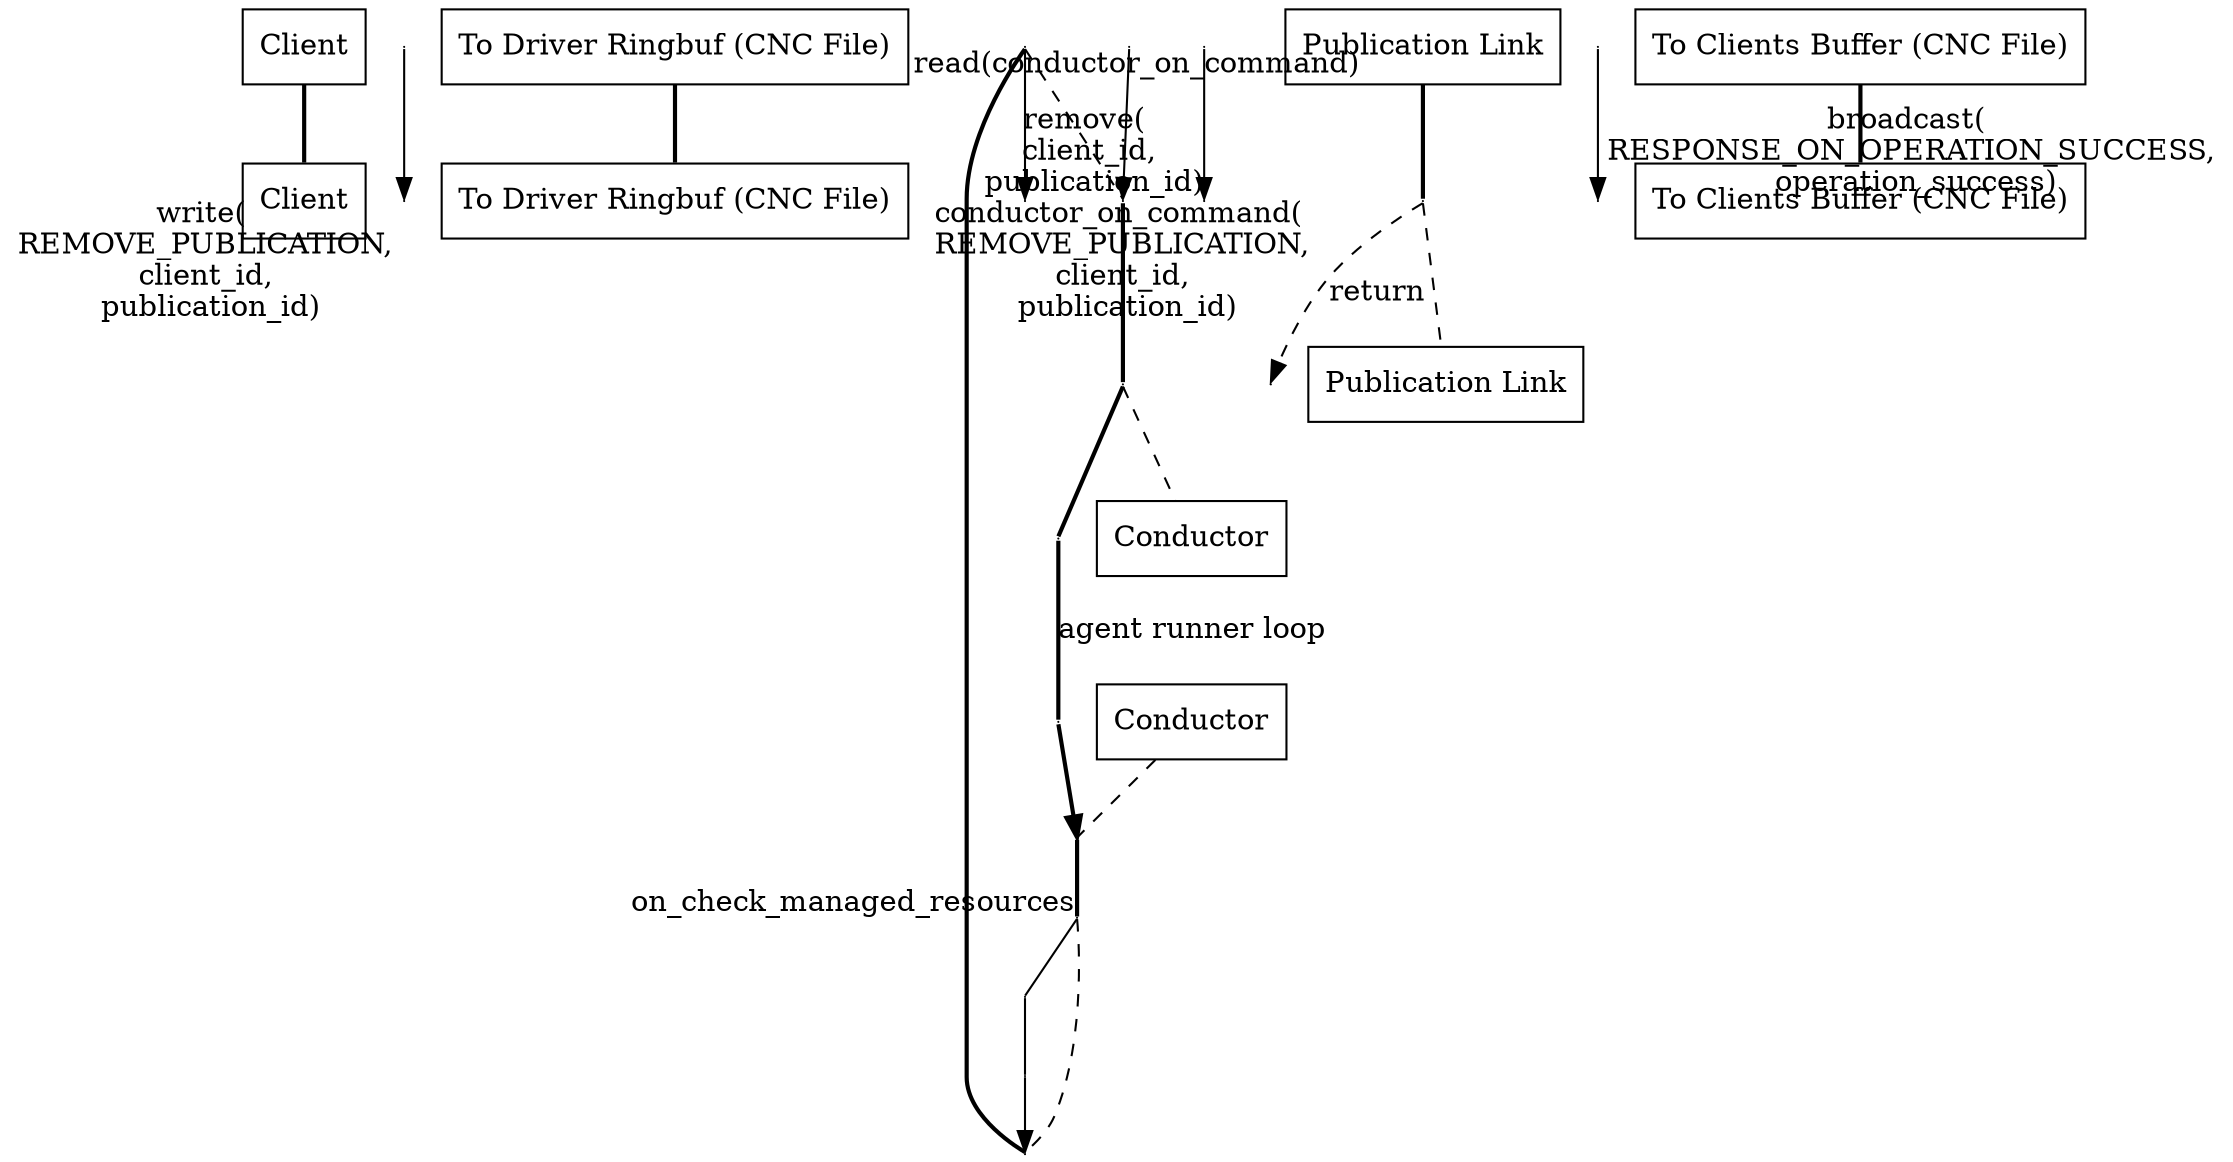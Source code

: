 digraph remove_publication_sequence_diagram {
  client__head [ label="Client" pos="0,0!" shape="record" ];
  client__write [ pos="0,-1!" shape="point" width="0" ]
  client__foot [ label="Client" pos="0,-10!" shape="record" ];
  to_driver_ringbuf__head [ label="To Driver Ringbuf (CNC File)" pos="3,0!" shape="record" ];
  to_driver_ringbuf__write [ pos="3,-1!" shape="point" width="0" ]
  to_driver_ringbuf__read [ pos="3,-4!" shape="point" width="0" ]
  to_driver_ringbuf__on_command [ pos="3,-5!" shape="point" width="0" ]
  to_driver_ringbuf__foot [ label="To Driver Ringbuf (CNC File)" pos="3,-10!" shape="record" ];
  conductor__head [ label="Conductor" pos="6,0!" shape="record" ];
  conductor__loop_begin [ pos="6,-1!" shape="point" width="0" ];
  conductor__ret_loop_begin [ pos="6.5,-1!" shape="point" width="0" ];
  conductor__on_check [ pos="6,-2!" shape="point" width="0" ];
  conductor__begin_on_check [ pos="5.5,-2!" shape="point" width="0" ];
  conductor__end_on_check [ pos="5.5,-3!" shape="point" width="0" ];
  conductor__ret_on_check [ pos="6,-3!" shape="point" width="0" ];
  conductor__read [ pos="6,-4!" shape="point" width="0" ]
  conductor__on_command [ pos="6,-5!" shape="point" width="0" ]
  conductor__remove [ pos="6,-6!" shape="point" width="0" ]
  conductor__ret_remove [ pos="6,-7!" shape="point" width="0" ]
  conductor__broadcast [ pos="6,-8!" shape="point" width="0" ]
  conductor__loop_end [ pos="6,-9!" shape="point" width="0" ];
  conductor__ret_loop_end [ pos="6.5,-9!" shape="point" width="0" ];
  conductor__foot [ label="Conductor" pos="6,-10!" shape="record" ];
  to_clients_buffer__head [ label="To Clients Buffer (CNC File)" pos="9,0!" shape="record" ];
  to_clients_buffer__broadcast [ pos="9,-8!" shape="point" width="0" ]
  to_clients_buffer__foot [ label="To Clients Buffer (CNC File)" pos="9,-10!" shape="record" ];
  publication_link__head [ label="Publication Link" pos="12,0!" shape="record" ];
  publication_link__remove [ pos="12,-6!" shape="point" width="0" ]
  publication_link__ret_remove [ pos="12,-7!" shape="point" width="0" ]
  publication_link__foot [ label="Publication Link" pos="12,-10!" shape="record" ];

  client__head -> client__foot [ dir="none" style="bold" ]
  to_driver_ringbuf__head -> to_driver_ringbuf__foot [ dir="none" style="bold" ]
  conductor__head -> conductor__loop_begin [ dir="none" style="dashed" ]
  conductor__loop_begin -> conductor__on_check [ dir="none" style="bold" ]
  conductor__on_check -> conductor__ret_on_check [ dir="none" style="dashed" ]
  conductor__ret_on_check -> conductor__read [ dir="none" style="bold" ]
  conductor__read -> conductor__on_command [ dir="none" style="dashed" ]
  conductor__on_command -> conductor__loop_end [ dir="none" style="bold" ]
  conductor__loop_end -> conductor__foot [ dir="none" style="dashed" ]
  to_clients_buffer__head -> to_clients_buffer__foot [ dir="none" style="bold" ]
  publication_link__head -> publication_link__ret_remove [ dir="none" style="bold" ]
  publication_link__ret_remove -> publication_link__foot [ dir="none" style="dashed" ]

  client__write -> to_driver_ringbuf__write [ headlabel="write( \n REMOVE_PUBLICATION, \n client_id, \n publication_id)" style="solid" ]
  conductor__on_check -> conductor__begin_on_check [ taillabel="on_check_managed_resources" dir="none" style="solid" ]
  conductor__begin_on_check -> conductor__end_on_check [ dir="none" style="solid" ]
  conductor__end_on_check -> conductor__ret_on_check [ style="solid" ]
  conductor__read -> to_driver_ringbuf__read [ taillabel="read(conductor_on_command)" style="solid" ]
  to_driver_ringbuf__on_command -> conductor__on_command [ headlabel="conductor_on_command( \n REMOVE_PUBLICATION, \n client_id, \n publication_id)" style="solid" ]
  conductor__remove -> publication_link__remove [ headlabel="remove( \n client_id, \n publication_id)" style="solid" ]
  publication_link__ret_remove -> conductor__ret_remove [ label="return" style="dashed" ]
  conductor__broadcast -> to_clients_buffer__broadcast [ headlabel="broadcast( \n RESPONSE_ON_OPERATION_SUCCESS, \n operation_success)" style="solid" ]
  conductor__loop_end -> conductor__ret_loop_end [ dir="none" style="bold" ]
  conductor__ret_loop_end -> conductor__ret_loop_begin [ label="agent runner loop" dir="none" style="bold" ]
  conductor__ret_loop_begin -> conductor__loop_begin [ style="bold" ]
}
